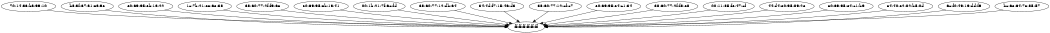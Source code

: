 digraph world {
size="7,7";
	"70:14:a6:ba:99:10" -> "ff:ff:ff:ff:ff:ff";
	"b8:af:67:a1:ea:9e" -> "ff:ff:ff:ff:ff:ff";
	"e0:69:95:eb:1a:22" -> "ff:ff:ff:ff:ff:ff";
	"1c:7b:21:ee:6e:38" -> "ff:ff:ff:ff:ff:ff";
	"38:60:77:2f:f9:6e" -> "ff:ff:ff:ff:ff:ff";
	"e0:69:95:eb:1a:41" -> "ff:ff:ff:ff:ff:ff";
	"00:1b:21:7f:6c:fd" -> "ff:ff:ff:ff:ff:ff";
	"38:60:77:12:db:64" -> "ff:ff:ff:ff:ff:ff";
	"34:4d:f7:15:46:d3" -> "ff:ff:ff:ff:ff:ff";
	"38:60:77:12:cf:c7" -> "ff:ff:ff:ff:ff:ff";
	"e0:69:95:e4:c1:34" -> "ff:ff:ff:ff:ff:ff";
	"38:60:77:2f:f8:e8" -> "ff:ff:ff:ff:ff:ff";
	"00:11:85:fe:47:cf" -> "ff:ff:ff:ff:ff:ff";
	"44:d4:e0:95:89:2e" -> "ff:ff:ff:ff:ff:ff";
	"e0:69:95:e4:c1:b9" -> "ff:ff:ff:ff:ff:ff";
	"e4:40:e2:82:b5:0d" -> "ff:ff:ff:ff:ff:ff";
	"6c:f0:49:19:dd:f9" -> "ff:ff:ff:ff:ff:ff";
	"bc:6e:64:7e:85:57" -> "ff:ff:ff:ff:ff:ff";
}
